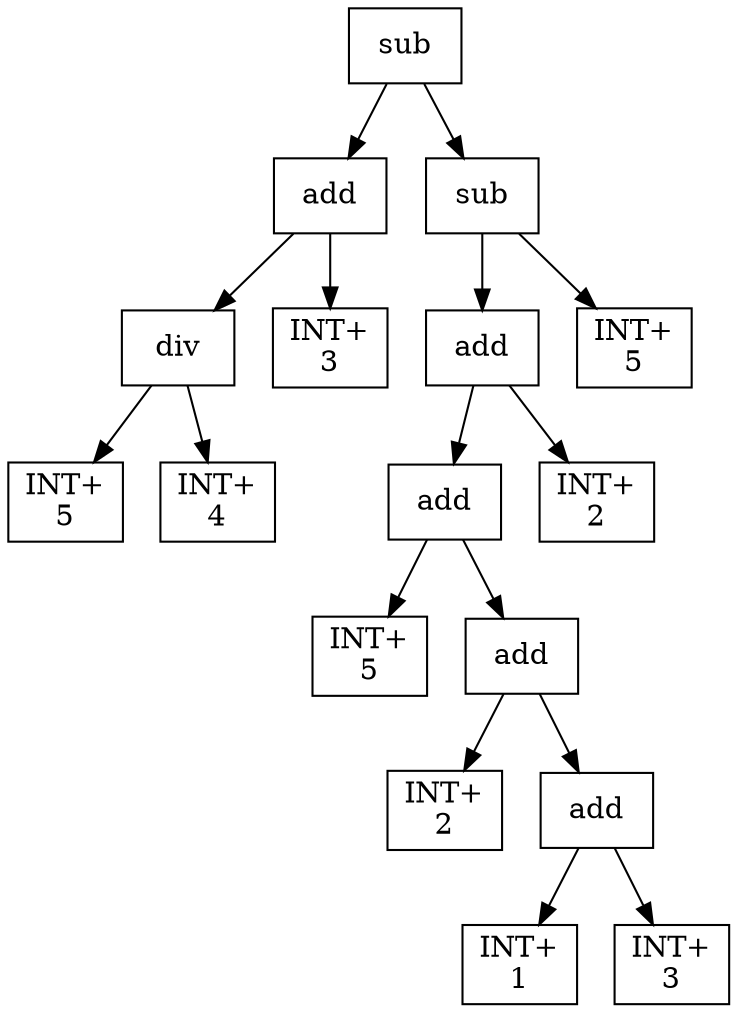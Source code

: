digraph expr {
  node [shape=box];
  n1 [label="sub"];
  n2 [label="add"];
  n3 [label="div"];
  n4 [label="INT+\n5"];
  n5 [label="INT+\n4"];
  n3 -> n4;
  n3 -> n5;
  n6 [label="INT+\n3"];
  n2 -> n3;
  n2 -> n6;
  n7 [label="sub"];
  n8 [label="add"];
  n9 [label="add"];
  n10 [label="INT+\n5"];
  n11 [label="add"];
  n12 [label="INT+\n2"];
  n13 [label="add"];
  n14 [label="INT+\n1"];
  n15 [label="INT+\n3"];
  n13 -> n14;
  n13 -> n15;
  n11 -> n12;
  n11 -> n13;
  n9 -> n10;
  n9 -> n11;
  n16 [label="INT+\n2"];
  n8 -> n9;
  n8 -> n16;
  n17 [label="INT+\n5"];
  n7 -> n8;
  n7 -> n17;
  n1 -> n2;
  n1 -> n7;
}